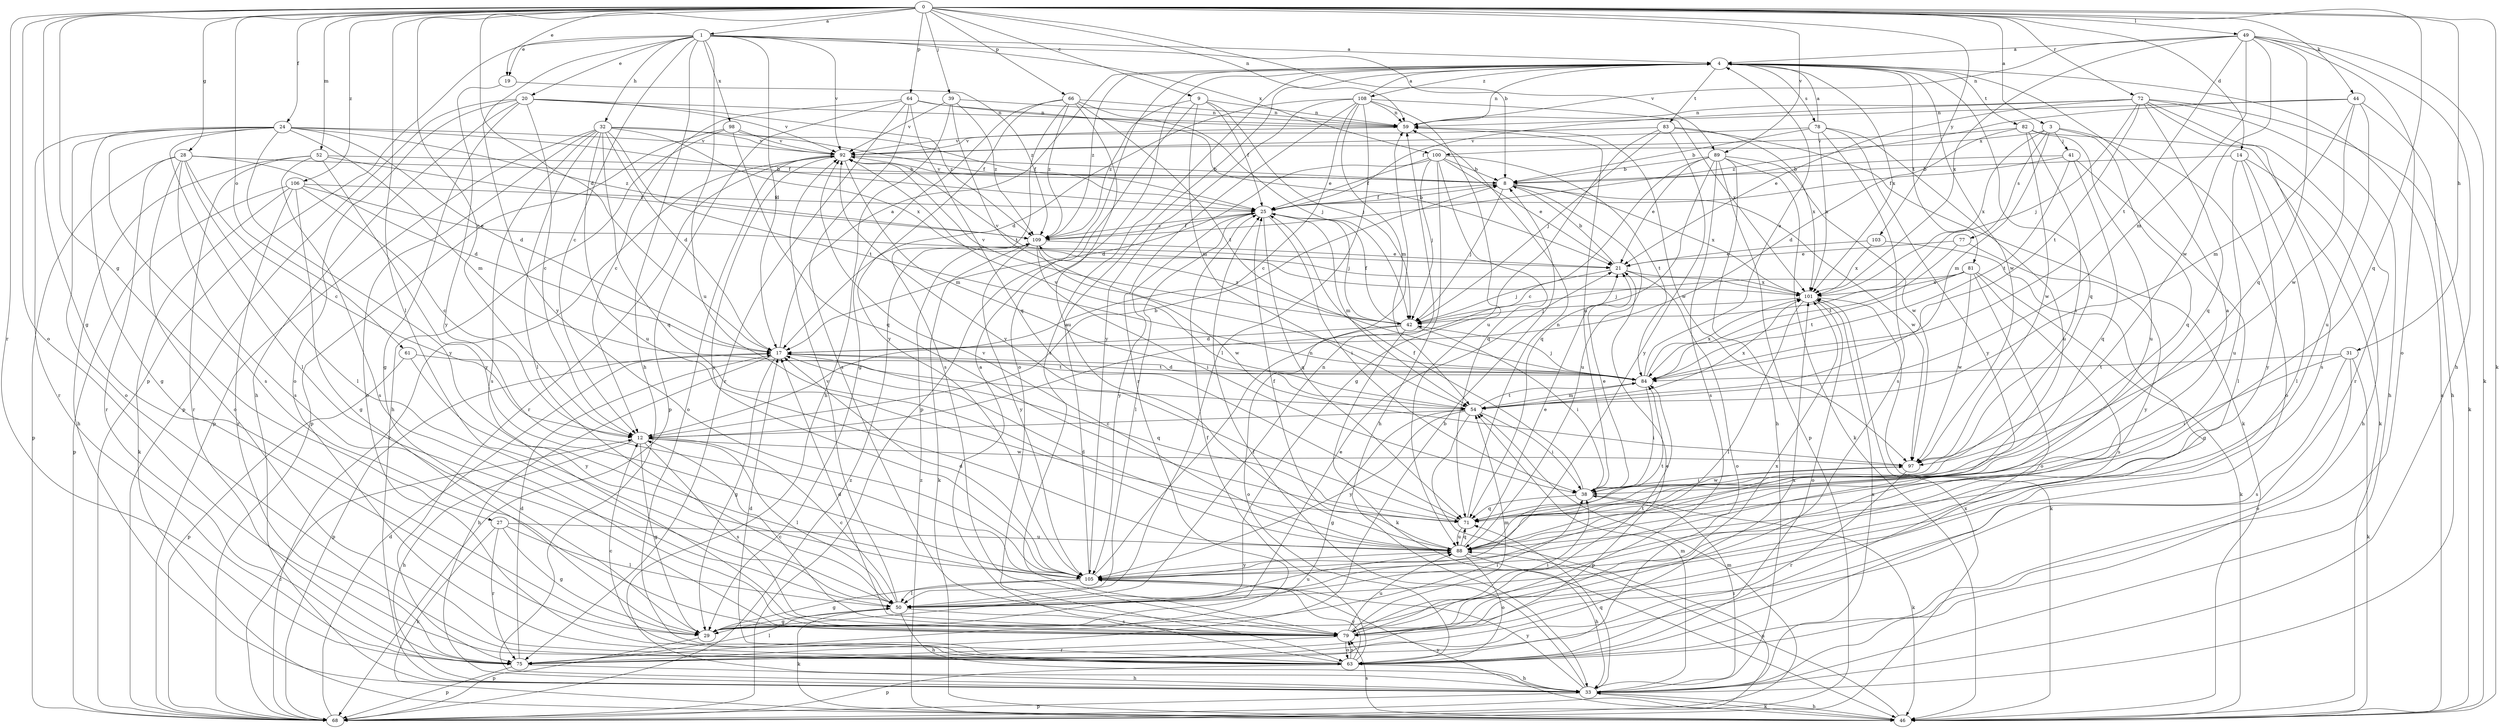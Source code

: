 strict digraph  {
0;
1;
3;
4;
8;
9;
12;
14;
17;
19;
20;
21;
24;
25;
27;
28;
29;
31;
32;
33;
38;
39;
41;
42;
44;
46;
49;
50;
52;
54;
59;
61;
63;
64;
66;
68;
71;
72;
75;
77;
78;
79;
81;
82;
83;
84;
88;
89;
92;
97;
98;
100;
101;
103;
105;
106;
108;
109;
0 -> 1  [label=a];
0 -> 3  [label=a];
0 -> 8  [label=b];
0 -> 9  [label=c];
0 -> 12  [label=c];
0 -> 14  [label=d];
0 -> 17  [label=d];
0 -> 19  [label=e];
0 -> 24  [label=f];
0 -> 27  [label=g];
0 -> 28  [label=g];
0 -> 29  [label=g];
0 -> 31  [label=h];
0 -> 39  [label=j];
0 -> 44  [label=k];
0 -> 46  [label=k];
0 -> 49  [label=l];
0 -> 50  [label=l];
0 -> 52  [label=m];
0 -> 59  [label=n];
0 -> 61  [label=o];
0 -> 63  [label=o];
0 -> 64  [label=p];
0 -> 66  [label=p];
0 -> 71  [label=q];
0 -> 72  [label=r];
0 -> 75  [label=r];
0 -> 89  [label=v];
0 -> 103  [label=y];
0 -> 106  [label=z];
1 -> 4  [label=a];
1 -> 12  [label=c];
1 -> 17  [label=d];
1 -> 19  [label=e];
1 -> 20  [label=e];
1 -> 32  [label=h];
1 -> 33  [label=h];
1 -> 68  [label=p];
1 -> 88  [label=u];
1 -> 89  [label=v];
1 -> 92  [label=v];
1 -> 98  [label=x];
1 -> 100  [label=x];
1 -> 105  [label=y];
3 -> 41  [label=j];
3 -> 54  [label=m];
3 -> 63  [label=o];
3 -> 71  [label=q];
3 -> 77  [label=s];
3 -> 100  [label=x];
3 -> 101  [label=x];
4 -> 59  [label=n];
4 -> 63  [label=o];
4 -> 71  [label=q];
4 -> 78  [label=s];
4 -> 79  [label=s];
4 -> 81  [label=t];
4 -> 82  [label=t];
4 -> 83  [label=t];
4 -> 97  [label=w];
4 -> 101  [label=x];
4 -> 108  [label=z];
4 -> 109  [label=z];
8 -> 25  [label=f];
8 -> 42  [label=j];
8 -> 88  [label=u];
8 -> 92  [label=v];
8 -> 97  [label=w];
8 -> 101  [label=x];
9 -> 25  [label=f];
9 -> 42  [label=j];
9 -> 54  [label=m];
9 -> 59  [label=n];
9 -> 68  [label=p];
9 -> 109  [label=z];
12 -> 8  [label=b];
12 -> 29  [label=g];
12 -> 33  [label=h];
12 -> 50  [label=l];
12 -> 79  [label=s];
12 -> 97  [label=w];
14 -> 8  [label=b];
14 -> 33  [label=h];
14 -> 50  [label=l];
14 -> 88  [label=u];
14 -> 105  [label=y];
17 -> 4  [label=a];
17 -> 29  [label=g];
17 -> 33  [label=h];
17 -> 68  [label=p];
17 -> 71  [label=q];
17 -> 84  [label=t];
19 -> 105  [label=y];
19 -> 109  [label=z];
20 -> 12  [label=c];
20 -> 29  [label=g];
20 -> 33  [label=h];
20 -> 59  [label=n];
20 -> 63  [label=o];
20 -> 68  [label=p];
20 -> 92  [label=v];
20 -> 109  [label=z];
21 -> 8  [label=b];
21 -> 42  [label=j];
21 -> 63  [label=o];
21 -> 101  [label=x];
24 -> 17  [label=d];
24 -> 25  [label=f];
24 -> 29  [label=g];
24 -> 50  [label=l];
24 -> 54  [label=m];
24 -> 63  [label=o];
24 -> 75  [label=r];
24 -> 79  [label=s];
24 -> 92  [label=v];
24 -> 105  [label=y];
24 -> 109  [label=z];
25 -> 8  [label=b];
25 -> 38  [label=i];
25 -> 42  [label=j];
25 -> 50  [label=l];
25 -> 54  [label=m];
25 -> 71  [label=q];
25 -> 105  [label=y];
25 -> 109  [label=z];
27 -> 29  [label=g];
27 -> 46  [label=k];
27 -> 50  [label=l];
27 -> 75  [label=r];
27 -> 88  [label=u];
28 -> 8  [label=b];
28 -> 12  [label=c];
28 -> 17  [label=d];
28 -> 50  [label=l];
28 -> 63  [label=o];
28 -> 68  [label=p];
28 -> 75  [label=r];
28 -> 79  [label=s];
29 -> 21  [label=e];
29 -> 38  [label=i];
29 -> 68  [label=p];
31 -> 38  [label=i];
31 -> 46  [label=k];
31 -> 63  [label=o];
31 -> 79  [label=s];
31 -> 84  [label=t];
32 -> 17  [label=d];
32 -> 25  [label=f];
32 -> 50  [label=l];
32 -> 63  [label=o];
32 -> 68  [label=p];
32 -> 71  [label=q];
32 -> 79  [label=s];
32 -> 84  [label=t];
32 -> 88  [label=u];
32 -> 92  [label=v];
32 -> 101  [label=x];
33 -> 25  [label=f];
33 -> 38  [label=i];
33 -> 46  [label=k];
33 -> 54  [label=m];
33 -> 68  [label=p];
33 -> 71  [label=q];
33 -> 101  [label=x];
33 -> 105  [label=y];
38 -> 21  [label=e];
38 -> 25  [label=f];
38 -> 46  [label=k];
38 -> 59  [label=n];
38 -> 71  [label=q];
38 -> 97  [label=w];
39 -> 33  [label=h];
39 -> 59  [label=n];
39 -> 84  [label=t];
39 -> 92  [label=v];
39 -> 109  [label=z];
41 -> 8  [label=b];
41 -> 25  [label=f];
41 -> 50  [label=l];
41 -> 71  [label=q];
41 -> 84  [label=t];
42 -> 17  [label=d];
42 -> 25  [label=f];
42 -> 38  [label=i];
42 -> 46  [label=k];
42 -> 63  [label=o];
42 -> 92  [label=v];
42 -> 109  [label=z];
44 -> 33  [label=h];
44 -> 54  [label=m];
44 -> 59  [label=n];
44 -> 88  [label=u];
44 -> 97  [label=w];
44 -> 109  [label=z];
46 -> 4  [label=a];
46 -> 33  [label=h];
46 -> 79  [label=s];
46 -> 88  [label=u];
46 -> 105  [label=y];
46 -> 109  [label=z];
49 -> 4  [label=a];
49 -> 33  [label=h];
49 -> 46  [label=k];
49 -> 54  [label=m];
49 -> 59  [label=n];
49 -> 63  [label=o];
49 -> 71  [label=q];
49 -> 84  [label=t];
49 -> 97  [label=w];
49 -> 101  [label=x];
50 -> 12  [label=c];
50 -> 29  [label=g];
50 -> 33  [label=h];
50 -> 46  [label=k];
50 -> 59  [label=n];
50 -> 79  [label=s];
50 -> 88  [label=u];
50 -> 92  [label=v];
52 -> 8  [label=b];
52 -> 33  [label=h];
52 -> 75  [label=r];
52 -> 79  [label=s];
52 -> 105  [label=y];
52 -> 109  [label=z];
54 -> 12  [label=c];
54 -> 29  [label=g];
54 -> 38  [label=i];
54 -> 68  [label=p];
54 -> 84  [label=t];
54 -> 92  [label=v];
54 -> 101  [label=x];
54 -> 105  [label=y];
59 -> 92  [label=v];
59 -> 97  [label=w];
61 -> 68  [label=p];
61 -> 84  [label=t];
61 -> 105  [label=y];
63 -> 4  [label=a];
63 -> 12  [label=c];
63 -> 17  [label=d];
63 -> 25  [label=f];
63 -> 33  [label=h];
63 -> 68  [label=p];
63 -> 79  [label=s];
63 -> 105  [label=y];
64 -> 12  [label=c];
64 -> 21  [label=e];
64 -> 59  [label=n];
64 -> 68  [label=p];
64 -> 71  [label=q];
64 -> 75  [label=r];
64 -> 79  [label=s];
66 -> 29  [label=g];
66 -> 42  [label=j];
66 -> 59  [label=n];
66 -> 79  [label=s];
66 -> 84  [label=t];
66 -> 88  [label=u];
66 -> 105  [label=y];
66 -> 109  [label=z];
68 -> 12  [label=c];
68 -> 17  [label=d];
68 -> 54  [label=m];
68 -> 92  [label=v];
68 -> 101  [label=x];
68 -> 109  [label=z];
71 -> 59  [label=n];
71 -> 88  [label=u];
71 -> 92  [label=v];
72 -> 21  [label=e];
72 -> 25  [label=f];
72 -> 33  [label=h];
72 -> 42  [label=j];
72 -> 46  [label=k];
72 -> 59  [label=n];
72 -> 71  [label=q];
72 -> 75  [label=r];
72 -> 79  [label=s];
72 -> 84  [label=t];
75 -> 8  [label=b];
75 -> 17  [label=d];
75 -> 21  [label=e];
75 -> 33  [label=h];
75 -> 50  [label=l];
75 -> 68  [label=p];
75 -> 101  [label=x];
77 -> 21  [label=e];
77 -> 84  [label=t];
77 -> 105  [label=y];
78 -> 4  [label=a];
78 -> 8  [label=b];
78 -> 79  [label=s];
78 -> 88  [label=u];
78 -> 92  [label=v];
78 -> 101  [label=x];
78 -> 105  [label=y];
79 -> 12  [label=c];
79 -> 17  [label=d];
79 -> 38  [label=i];
79 -> 54  [label=m];
79 -> 63  [label=o];
79 -> 75  [label=r];
79 -> 84  [label=t];
79 -> 88  [label=u];
79 -> 101  [label=x];
81 -> 42  [label=j];
81 -> 46  [label=k];
81 -> 63  [label=o];
81 -> 79  [label=s];
81 -> 84  [label=t];
81 -> 97  [label=w];
81 -> 101  [label=x];
82 -> 17  [label=d];
82 -> 38  [label=i];
82 -> 46  [label=k];
82 -> 88  [label=u];
82 -> 92  [label=v];
82 -> 97  [label=w];
83 -> 29  [label=g];
83 -> 42  [label=j];
83 -> 46  [label=k];
83 -> 92  [label=v];
83 -> 101  [label=x];
83 -> 105  [label=y];
84 -> 4  [label=a];
84 -> 17  [label=d];
84 -> 38  [label=i];
84 -> 42  [label=j];
84 -> 54  [label=m];
84 -> 101  [label=x];
88 -> 4  [label=a];
88 -> 17  [label=d];
88 -> 21  [label=e];
88 -> 25  [label=f];
88 -> 33  [label=h];
88 -> 63  [label=o];
88 -> 71  [label=q];
88 -> 84  [label=t];
88 -> 92  [label=v];
88 -> 105  [label=y];
89 -> 8  [label=b];
89 -> 12  [label=c];
89 -> 21  [label=e];
89 -> 33  [label=h];
89 -> 46  [label=k];
89 -> 68  [label=p];
89 -> 71  [label=q];
89 -> 79  [label=s];
89 -> 97  [label=w];
92 -> 8  [label=b];
92 -> 54  [label=m];
92 -> 63  [label=o];
92 -> 75  [label=r];
92 -> 105  [label=y];
97 -> 38  [label=i];
97 -> 75  [label=r];
98 -> 25  [label=f];
98 -> 33  [label=h];
98 -> 68  [label=p];
98 -> 71  [label=q];
98 -> 92  [label=v];
100 -> 8  [label=b];
100 -> 17  [label=d];
100 -> 21  [label=e];
100 -> 25  [label=f];
100 -> 33  [label=h];
100 -> 42  [label=j];
100 -> 71  [label=q];
100 -> 84  [label=t];
101 -> 42  [label=j];
101 -> 46  [label=k];
101 -> 50  [label=l];
101 -> 63  [label=o];
101 -> 92  [label=v];
103 -> 21  [label=e];
103 -> 29  [label=g];
103 -> 101  [label=x];
105 -> 4  [label=a];
105 -> 17  [label=d];
105 -> 29  [label=g];
105 -> 50  [label=l];
105 -> 59  [label=n];
106 -> 12  [label=c];
106 -> 21  [label=e];
106 -> 25  [label=f];
106 -> 29  [label=g];
106 -> 46  [label=k];
106 -> 68  [label=p];
106 -> 75  [label=r];
108 -> 4  [label=a];
108 -> 12  [label=c];
108 -> 17  [label=d];
108 -> 50  [label=l];
108 -> 54  [label=m];
108 -> 59  [label=n];
108 -> 75  [label=r];
108 -> 88  [label=u];
108 -> 101  [label=x];
108 -> 105  [label=y];
109 -> 21  [label=e];
109 -> 25  [label=f];
109 -> 38  [label=i];
109 -> 46  [label=k];
109 -> 97  [label=w];
109 -> 105  [label=y];
}
